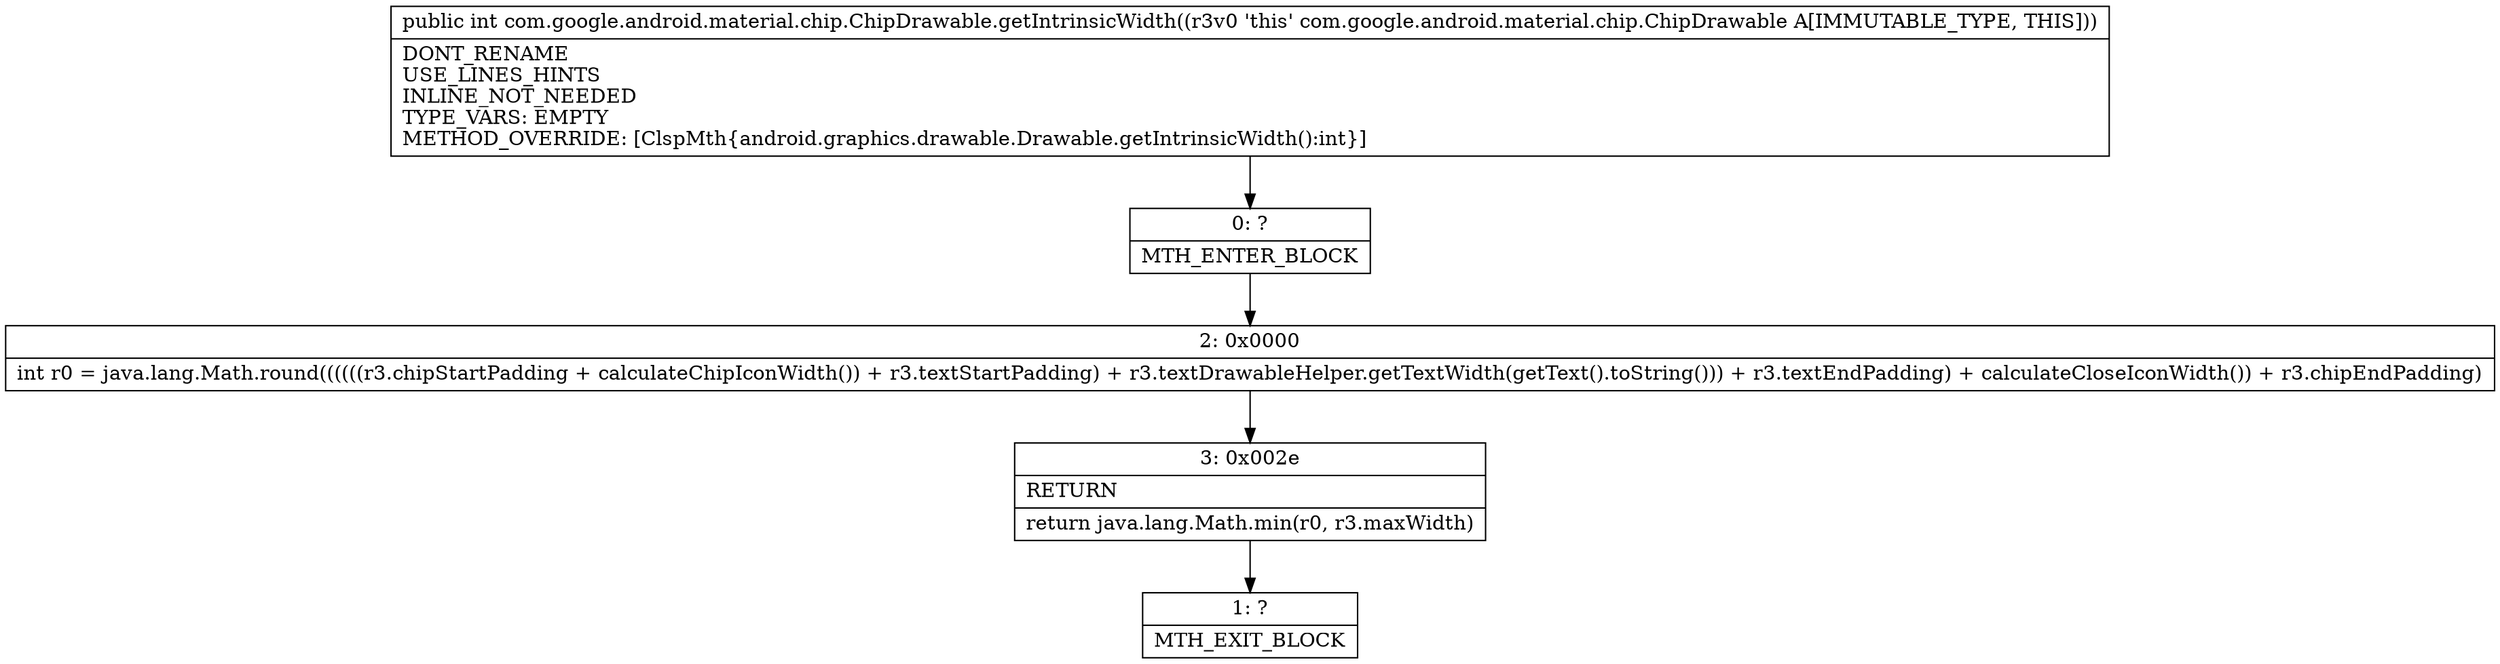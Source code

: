 digraph "CFG forcom.google.android.material.chip.ChipDrawable.getIntrinsicWidth()I" {
Node_0 [shape=record,label="{0\:\ ?|MTH_ENTER_BLOCK\l}"];
Node_2 [shape=record,label="{2\:\ 0x0000|int r0 = java.lang.Math.round((((((r3.chipStartPadding + calculateChipIconWidth()) + r3.textStartPadding) + r3.textDrawableHelper.getTextWidth(getText().toString())) + r3.textEndPadding) + calculateCloseIconWidth()) + r3.chipEndPadding)\l}"];
Node_3 [shape=record,label="{3\:\ 0x002e|RETURN\l|return java.lang.Math.min(r0, r3.maxWidth)\l}"];
Node_1 [shape=record,label="{1\:\ ?|MTH_EXIT_BLOCK\l}"];
MethodNode[shape=record,label="{public int com.google.android.material.chip.ChipDrawable.getIntrinsicWidth((r3v0 'this' com.google.android.material.chip.ChipDrawable A[IMMUTABLE_TYPE, THIS]))  | DONT_RENAME\lUSE_LINES_HINTS\lINLINE_NOT_NEEDED\lTYPE_VARS: EMPTY\lMETHOD_OVERRIDE: [ClspMth\{android.graphics.drawable.Drawable.getIntrinsicWidth():int\}]\l}"];
MethodNode -> Node_0;Node_0 -> Node_2;
Node_2 -> Node_3;
Node_3 -> Node_1;
}

